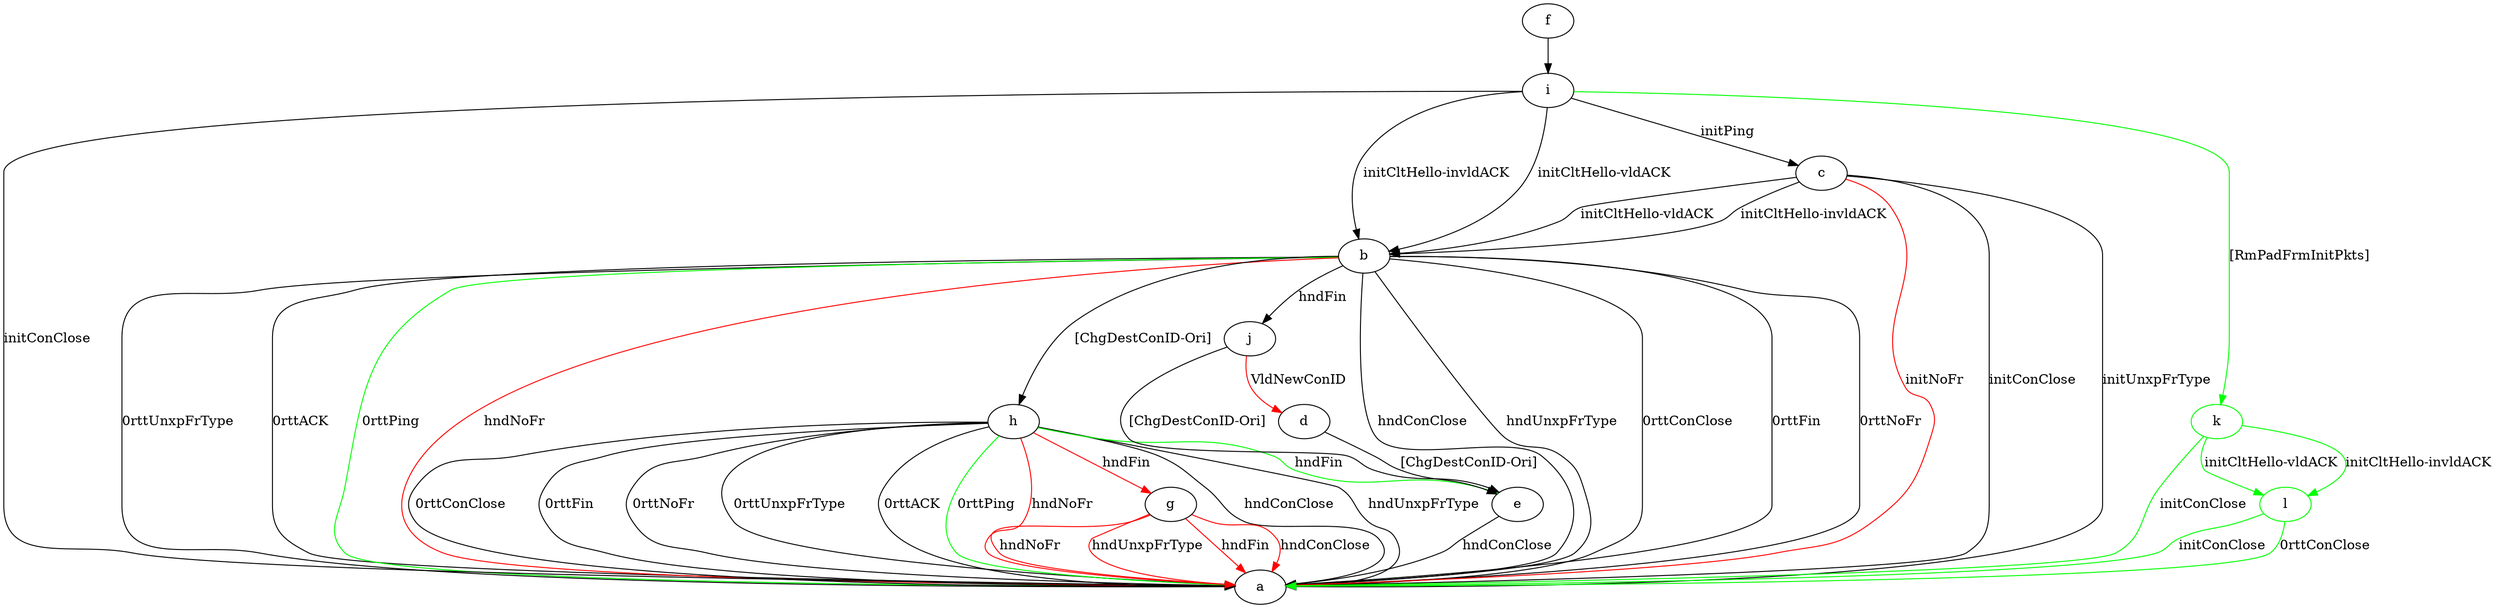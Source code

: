 digraph "" {
	b -> a	[key=0,
		label="hndConClose "];
	b -> a	[key=1,
		label="hndUnxpFrType "];
	b -> a	[key=2,
		label="0rttConClose "];
	b -> a	[key=3,
		label="0rttFin "];
	b -> a	[key=4,
		label="0rttNoFr "];
	b -> a	[key=5,
		label="0rttUnxpFrType "];
	b -> a	[key=6,
		label="0rttACK "];
	b -> a	[key=7,
		color=green,
		label="0rttPing "];
	b -> a	[key=8,
		color=red,
		label="hndNoFr "];
	b -> h	[key=0,
		label="[ChgDestConID-Ori] "];
	b -> j	[key=0,
		label="hndFin "];
	c -> a	[key=0,
		label="initConClose "];
	c -> a	[key=1,
		label="initUnxpFrType "];
	c -> a	[key=2,
		color=red,
		label="initNoFr "];
	c -> b	[key=0,
		label="initCltHello-vldACK "];
	c -> b	[key=1,
		label="initCltHello-invldACK "];
	d -> e	[key=0,
		label="[ChgDestConID-Ori] "];
	e -> a	[key=0,
		label="hndConClose "];
	f -> i	[key=0];
	g -> a	[key=0,
		color=red,
		label="hndFin "];
	g -> a	[key=1,
		color=red,
		label="hndConClose "];
	g -> a	[key=2,
		color=red,
		label="hndNoFr "];
	g -> a	[key=3,
		color=red,
		label="hndUnxpFrType "];
	h -> a	[key=0,
		label="hndConClose "];
	h -> a	[key=1,
		label="hndUnxpFrType "];
	h -> a	[key=2,
		label="0rttConClose "];
	h -> a	[key=3,
		label="0rttFin "];
	h -> a	[key=4,
		label="0rttNoFr "];
	h -> a	[key=5,
		label="0rttUnxpFrType "];
	h -> a	[key=6,
		label="0rttACK "];
	h -> a	[key=7,
		color=green,
		label="0rttPing "];
	h -> a	[key=8,
		color=red,
		label="hndNoFr "];
	h -> e	[key=0,
		color=green,
		label="hndFin "];
	h -> g	[key=0,
		color=red,
		label="hndFin "];
	i -> a	[key=0,
		label="initConClose "];
	i -> b	[key=0,
		label="initCltHello-vldACK "];
	i -> b	[key=1,
		label="initCltHello-invldACK "];
	i -> c	[key=0,
		label="initPing "];
	k	[color=green];
	i -> k	[key=0,
		color=green,
		label="[RmPadFrmInitPkts] "];
	j -> d	[key=0,
		color=red,
		label="VldNewConID "];
	j -> e	[key=0,
		label="[ChgDestConID-Ori] "];
	k -> a	[key=0,
		color=green,
		label="initConClose "];
	l	[color=green];
	k -> l	[key=0,
		color=green,
		label="initCltHello-vldACK "];
	k -> l	[key=1,
		color=green,
		label="initCltHello-invldACK "];
	l -> a	[key=0,
		color=green,
		label="initConClose "];
	l -> a	[key=1,
		color=green,
		label="0rttConClose "];
}

